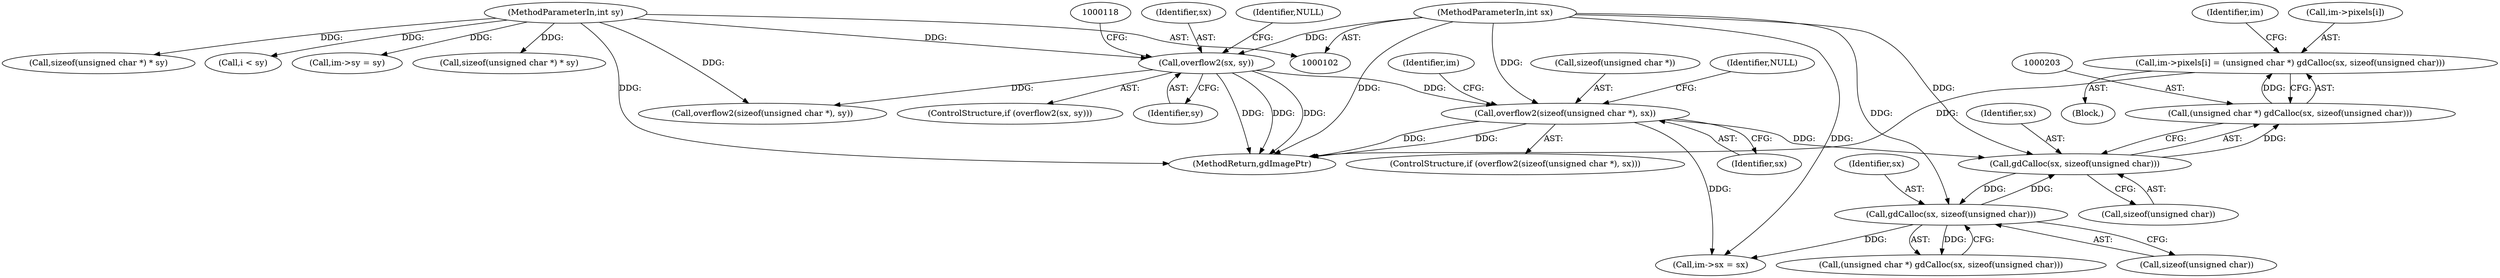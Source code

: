 digraph "0_php-src_c395c6e5d7e8df37a21265ff76e48fe75ceb5ae6?w=1_2@array" {
"1000196" [label="(Call,im->pixels[i] = (unsigned char *) gdCalloc(sx, sizeof(unsigned char)))"];
"1000202" [label="(Call,(unsigned char *) gdCalloc(sx, sizeof(unsigned char)))"];
"1000204" [label="(Call,gdCalloc(sx, sizeof(unsigned char)))"];
"1000216" [label="(Call,gdCalloc(sx, sizeof(unsigned char)))"];
"1000103" [label="(MethodParameterIn,int sx)"];
"1000124" [label="(Call,overflow2(sizeof(unsigned char *), sx))"];
"1000109" [label="(Call,overflow2(sx, sy))"];
"1000104" [label="(MethodParameterIn,int sy)"];
"1000104" [label="(MethodParameterIn,int sy)"];
"1000205" [label="(Identifier,sx)"];
"1000116" [label="(Call,overflow2(sizeof(unsigned char *), sy))"];
"1000124" [label="(Call,overflow2(sizeof(unsigned char *), sx))"];
"1000103" [label="(MethodParameterIn,int sx)"];
"1000214" [label="(Call,(unsigned char *) gdCalloc(sx, sizeof(unsigned char)))"];
"1000123" [label="(ControlStructure,if (overflow2(sizeof(unsigned char *), sx)))"];
"1000127" [label="(Identifier,sx)"];
"1000110" [label="(Identifier,sx)"];
"1000111" [label="(Identifier,sy)"];
"1000196" [label="(Call,im->pixels[i] = (unsigned char *) gdCalloc(sx, sizeof(unsigned char)))"];
"1000108" [label="(ControlStructure,if (overflow2(sx, sy)))"];
"1000146" [label="(Call,sizeof(unsigned char *) * sy)"];
"1000217" [label="(Identifier,sx)"];
"1000157" [label="(Call,sizeof(unsigned char *) * sy)"];
"1000190" [label="(Call,i < sy)"];
"1000202" [label="(Call,(unsigned char *) gdCalloc(sx, sizeof(unsigned char)))"];
"1000220" [label="(Call,im->sx = sx)"];
"1000349" [label="(MethodReturn,gdImagePtr)"];
"1000218" [label="(Call,sizeof(unsigned char))"];
"1000197" [label="(Call,im->pixels[i])"];
"1000125" [label="(Call,sizeof(unsigned char *))"];
"1000114" [label="(Identifier,NULL)"];
"1000195" [label="(Block,)"];
"1000216" [label="(Call,gdCalloc(sx, sizeof(unsigned char)))"];
"1000225" [label="(Call,im->sy = sy)"];
"1000130" [label="(Identifier,NULL)"];
"1000206" [label="(Call,sizeof(unsigned char))"];
"1000204" [label="(Call,gdCalloc(sx, sizeof(unsigned char)))"];
"1000109" [label="(Call,overflow2(sx, sy))"];
"1000132" [label="(Identifier,im)"];
"1000211" [label="(Identifier,im)"];
"1000196" -> "1000195"  [label="AST: "];
"1000196" -> "1000202"  [label="CFG: "];
"1000197" -> "1000196"  [label="AST: "];
"1000202" -> "1000196"  [label="AST: "];
"1000211" -> "1000196"  [label="CFG: "];
"1000196" -> "1000349"  [label="DDG: "];
"1000202" -> "1000196"  [label="DDG: "];
"1000202" -> "1000204"  [label="CFG: "];
"1000203" -> "1000202"  [label="AST: "];
"1000204" -> "1000202"  [label="AST: "];
"1000204" -> "1000202"  [label="DDG: "];
"1000204" -> "1000206"  [label="CFG: "];
"1000205" -> "1000204"  [label="AST: "];
"1000206" -> "1000204"  [label="AST: "];
"1000216" -> "1000204"  [label="DDG: "];
"1000124" -> "1000204"  [label="DDG: "];
"1000103" -> "1000204"  [label="DDG: "];
"1000204" -> "1000216"  [label="DDG: "];
"1000216" -> "1000214"  [label="AST: "];
"1000216" -> "1000218"  [label="CFG: "];
"1000217" -> "1000216"  [label="AST: "];
"1000218" -> "1000216"  [label="AST: "];
"1000214" -> "1000216"  [label="CFG: "];
"1000216" -> "1000214"  [label="DDG: "];
"1000103" -> "1000216"  [label="DDG: "];
"1000216" -> "1000220"  [label="DDG: "];
"1000103" -> "1000102"  [label="AST: "];
"1000103" -> "1000349"  [label="DDG: "];
"1000103" -> "1000109"  [label="DDG: "];
"1000103" -> "1000124"  [label="DDG: "];
"1000103" -> "1000220"  [label="DDG: "];
"1000124" -> "1000123"  [label="AST: "];
"1000124" -> "1000127"  [label="CFG: "];
"1000125" -> "1000124"  [label="AST: "];
"1000127" -> "1000124"  [label="AST: "];
"1000130" -> "1000124"  [label="CFG: "];
"1000132" -> "1000124"  [label="CFG: "];
"1000124" -> "1000349"  [label="DDG: "];
"1000124" -> "1000349"  [label="DDG: "];
"1000109" -> "1000124"  [label="DDG: "];
"1000124" -> "1000220"  [label="DDG: "];
"1000109" -> "1000108"  [label="AST: "];
"1000109" -> "1000111"  [label="CFG: "];
"1000110" -> "1000109"  [label="AST: "];
"1000111" -> "1000109"  [label="AST: "];
"1000114" -> "1000109"  [label="CFG: "];
"1000118" -> "1000109"  [label="CFG: "];
"1000109" -> "1000349"  [label="DDG: "];
"1000109" -> "1000349"  [label="DDG: "];
"1000109" -> "1000349"  [label="DDG: "];
"1000104" -> "1000109"  [label="DDG: "];
"1000109" -> "1000116"  [label="DDG: "];
"1000104" -> "1000102"  [label="AST: "];
"1000104" -> "1000349"  [label="DDG: "];
"1000104" -> "1000116"  [label="DDG: "];
"1000104" -> "1000146"  [label="DDG: "];
"1000104" -> "1000157"  [label="DDG: "];
"1000104" -> "1000190"  [label="DDG: "];
"1000104" -> "1000225"  [label="DDG: "];
}
